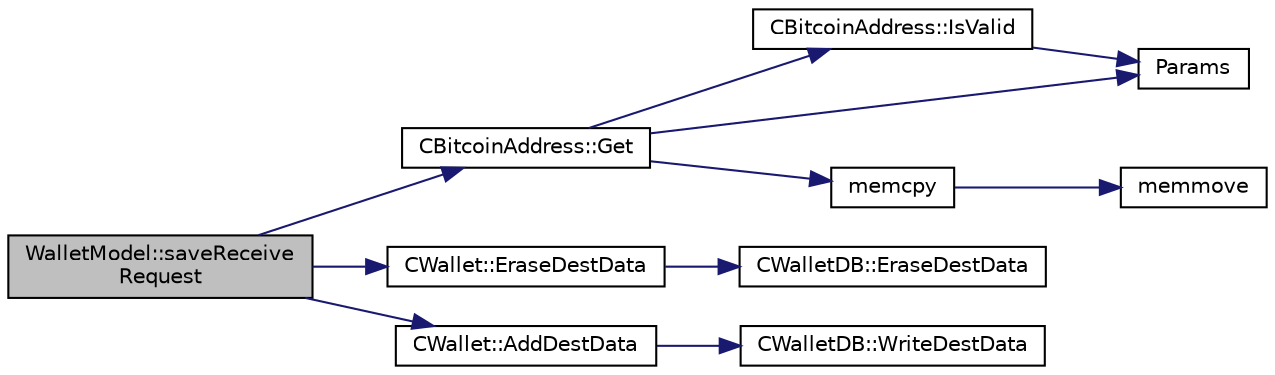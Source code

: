digraph "WalletModel::saveReceiveRequest"
{
  edge [fontname="Helvetica",fontsize="10",labelfontname="Helvetica",labelfontsize="10"];
  node [fontname="Helvetica",fontsize="10",shape=record];
  rankdir="LR";
  Node1307 [label="WalletModel::saveReceive\lRequest",height=0.2,width=0.4,color="black", fillcolor="grey75", style="filled", fontcolor="black"];
  Node1307 -> Node1308 [color="midnightblue",fontsize="10",style="solid",fontname="Helvetica"];
  Node1308 [label="CBitcoinAddress::Get",height=0.2,width=0.4,color="black", fillcolor="white", style="filled",URL="$class_c_bitcoin_address.html#a1e44de10dfc84d1fd2e15150f1e22b8e"];
  Node1308 -> Node1309 [color="midnightblue",fontsize="10",style="solid",fontname="Helvetica"];
  Node1309 [label="CBitcoinAddress::IsValid",height=0.2,width=0.4,color="black", fillcolor="white", style="filled",URL="$class_c_bitcoin_address.html#ab39907ce6895062a8f8bf585270ef13b"];
  Node1309 -> Node1310 [color="midnightblue",fontsize="10",style="solid",fontname="Helvetica"];
  Node1310 [label="Params",height=0.2,width=0.4,color="black", fillcolor="white", style="filled",URL="$chainparams_8cpp.html#ace5c5b706d71a324a417dd2db394fd4a",tooltip="Return the currently selected parameters. "];
  Node1308 -> Node1311 [color="midnightblue",fontsize="10",style="solid",fontname="Helvetica"];
  Node1311 [label="memcpy",height=0.2,width=0.4,color="black", fillcolor="white", style="filled",URL="$glibc__compat_8cpp.html#a0f46826ab0466591e136db24394923cf"];
  Node1311 -> Node1312 [color="midnightblue",fontsize="10",style="solid",fontname="Helvetica"];
  Node1312 [label="memmove",height=0.2,width=0.4,color="black", fillcolor="white", style="filled",URL="$glibc__compat_8cpp.html#a9778d49e9029dd75bc53ecbbf9f5e9a1"];
  Node1308 -> Node1310 [color="midnightblue",fontsize="10",style="solid",fontname="Helvetica"];
  Node1307 -> Node1313 [color="midnightblue",fontsize="10",style="solid",fontname="Helvetica"];
  Node1313 [label="CWallet::EraseDestData",height=0.2,width=0.4,color="black", fillcolor="white", style="filled",URL="$class_c_wallet.html#a9a03cf9972842588178387839f0ded3c",tooltip="Erases a destination data tuple in the store and on disk. "];
  Node1313 -> Node1314 [color="midnightblue",fontsize="10",style="solid",fontname="Helvetica"];
  Node1314 [label="CWalletDB::EraseDestData",height=0.2,width=0.4,color="black", fillcolor="white", style="filled",URL="$class_c_wallet_d_b.html#a0403a98efe565020f8804eefbc808d90",tooltip="Erase destination data tuple from wallet database. "];
  Node1307 -> Node1315 [color="midnightblue",fontsize="10",style="solid",fontname="Helvetica"];
  Node1315 [label="CWallet::AddDestData",height=0.2,width=0.4,color="black", fillcolor="white", style="filled",URL="$class_c_wallet.html#acbeae89a10e129930e5059d9167697e5",tooltip="Adds a destination data tuple to the store, and saves it to disk. "];
  Node1315 -> Node1316 [color="midnightblue",fontsize="10",style="solid",fontname="Helvetica"];
  Node1316 [label="CWalletDB::WriteDestData",height=0.2,width=0.4,color="black", fillcolor="white", style="filled",URL="$class_c_wallet_d_b.html#af0de4949373dc3f0063db673fd8b24aa",tooltip="Write destination data key,value tuple to database. "];
}
